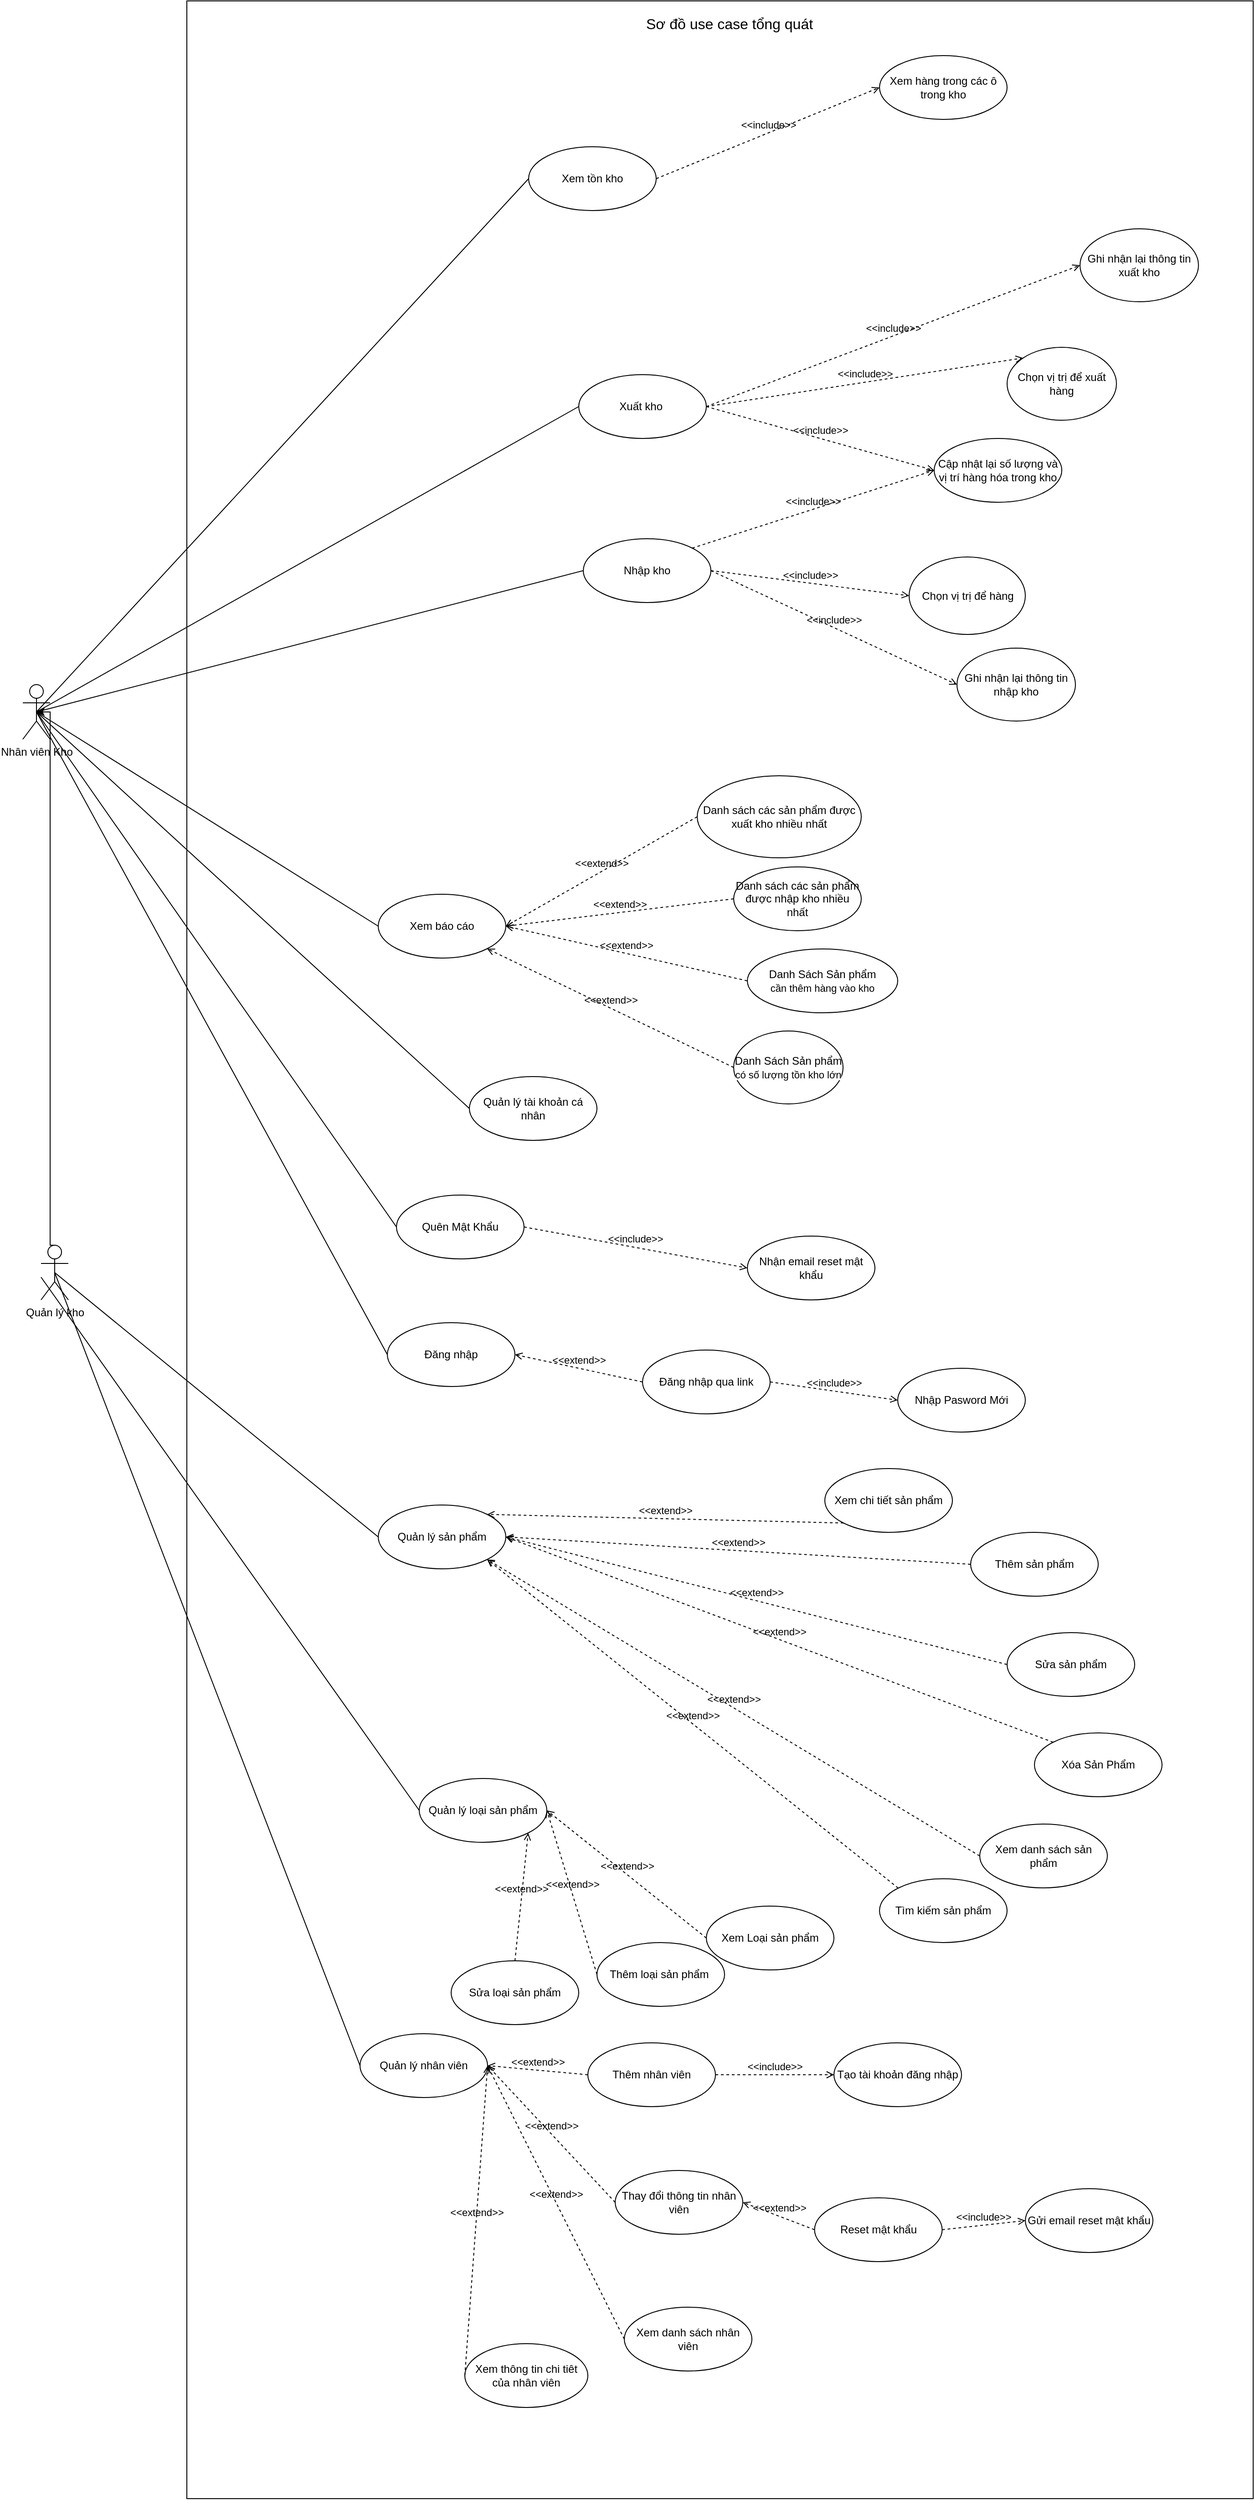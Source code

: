 <mxfile version="22.1.5" type="github">
  <diagram name="Page-1" id="esr7c8V9Vkb_bE5ZoR3p">
    <mxGraphModel dx="4477" dy="3697" grid="1" gridSize="10" guides="1" tooltips="1" connect="1" arrows="1" fold="1" page="1" pageScale="1" pageWidth="850" pageHeight="1100" math="0" shadow="0">
      <root>
        <mxCell id="0" />
        <mxCell id="1" parent="0" />
        <mxCell id="NqYPr9nM4gvlLxXtL_qy-1" value="Nhân viên Kho" style="shape=umlActor;verticalLabelPosition=bottom;verticalAlign=top;html=1;" parent="1" vertex="1">
          <mxGeometry x="120.02" y="70" width="30" height="60" as="geometry" />
        </mxCell>
        <mxCell id="NqYPr9nM4gvlLxXtL_qy-6" value="" style="rounded=0;whiteSpace=wrap;html=1;glass=0;strokeWidth=1;strokeColor=#000000;shadow=0;" parent="1" vertex="1">
          <mxGeometry x="300" y="-680" width="1170" height="2740" as="geometry" />
        </mxCell>
        <mxCell id="NqYPr9nM4gvlLxXtL_qy-7" value="Quản lý kho" style="shape=umlActor;verticalLabelPosition=bottom;verticalAlign=top;html=1;outlineConnect=0;" parent="1" vertex="1">
          <mxGeometry x="140" y="685" width="30" height="60" as="geometry" />
        </mxCell>
        <mxCell id="NqYPr9nM4gvlLxXtL_qy-24" value="Quản lý sản phẩm" style="ellipse;whiteSpace=wrap;html=1;" parent="1" vertex="1">
          <mxGeometry x="510" y="970" width="140" height="70" as="geometry" />
        </mxCell>
        <mxCell id="NqYPr9nM4gvlLxXtL_qy-26" value="" style="endArrow=none;html=1;rounded=0;exitX=0.5;exitY=0.5;exitDx=0;exitDy=0;exitPerimeter=0;entryX=0;entryY=0.5;entryDx=0;entryDy=0;" parent="1" source="NqYPr9nM4gvlLxXtL_qy-1" target="NqYPr9nM4gvlLxXtL_qy-64" edge="1">
          <mxGeometry width="50" height="50" relative="1" as="geometry">
            <mxPoint x="310" y="285" as="sourcePoint" />
            <mxPoint x="605" y="265" as="targetPoint" />
          </mxGeometry>
        </mxCell>
        <mxCell id="NqYPr9nM4gvlLxXtL_qy-27" value="Quản lý nhân viên" style="ellipse;whiteSpace=wrap;html=1;" parent="1" vertex="1">
          <mxGeometry x="490" y="1550" width="140" height="70" as="geometry" />
        </mxCell>
        <mxCell id="NqYPr9nM4gvlLxXtL_qy-32" value="" style="endArrow=none;html=1;rounded=0;entryX=0;entryY=0.5;entryDx=0;entryDy=0;exitX=0.5;exitY=0.5;exitDx=0;exitDy=0;exitPerimeter=0;" parent="1" source="NqYPr9nM4gvlLxXtL_qy-7" target="NqYPr9nM4gvlLxXtL_qy-27" edge="1">
          <mxGeometry width="50" height="50" relative="1" as="geometry">
            <mxPoint x="240" y="800" as="sourcePoint" />
            <mxPoint x="455" y="925" as="targetPoint" />
          </mxGeometry>
        </mxCell>
        <mxCell id="NqYPr9nM4gvlLxXtL_qy-33" value="Thêm nhân viên" style="ellipse;whiteSpace=wrap;html=1;" parent="1" vertex="1">
          <mxGeometry x="740" y="1560" width="140" height="70" as="geometry" />
        </mxCell>
        <mxCell id="NqYPr9nM4gvlLxXtL_qy-34" value="Thay đổi thông tin nhân viên" style="ellipse;whiteSpace=wrap;html=1;" parent="1" vertex="1">
          <mxGeometry x="770" y="1700" width="140" height="70" as="geometry" />
        </mxCell>
        <mxCell id="NqYPr9nM4gvlLxXtL_qy-37" value="&amp;lt;&amp;lt;extend&amp;gt;&amp;gt;" style="html=1;verticalAlign=bottom;labelBackgroundColor=none;endArrow=open;endFill=0;dashed=1;rounded=0;entryX=1;entryY=0.5;entryDx=0;entryDy=0;exitX=0;exitY=0.5;exitDx=0;exitDy=0;" parent="1" source="NqYPr9nM4gvlLxXtL_qy-33" target="NqYPr9nM4gvlLxXtL_qy-27" edge="1">
          <mxGeometry width="160" relative="1" as="geometry">
            <mxPoint x="430" y="950" as="sourcePoint" />
            <mxPoint x="590" y="950" as="targetPoint" />
          </mxGeometry>
        </mxCell>
        <mxCell id="NqYPr9nM4gvlLxXtL_qy-38" value="&amp;lt;&amp;lt;extend&amp;gt;&amp;gt;" style="html=1;verticalAlign=bottom;labelBackgroundColor=none;endArrow=open;endFill=0;dashed=1;rounded=0;entryX=1;entryY=0.5;entryDx=0;entryDy=0;exitX=0;exitY=0.5;exitDx=0;exitDy=0;" parent="1" source="NqYPr9nM4gvlLxXtL_qy-34" target="NqYPr9nM4gvlLxXtL_qy-27" edge="1">
          <mxGeometry width="160" relative="1" as="geometry">
            <mxPoint x="680" y="945" as="sourcePoint" />
            <mxPoint x="490" y="905" as="targetPoint" />
          </mxGeometry>
        </mxCell>
        <mxCell id="NqYPr9nM4gvlLxXtL_qy-41" value="Tạo tài khoản đăng nhập" style="ellipse;whiteSpace=wrap;html=1;" parent="1" vertex="1">
          <mxGeometry x="1010" y="1560" width="140" height="70" as="geometry" />
        </mxCell>
        <mxCell id="NqYPr9nM4gvlLxXtL_qy-42" value="&amp;lt;&amp;lt;include&amp;gt;&amp;gt;" style="html=1;verticalAlign=bottom;labelBackgroundColor=none;endArrow=open;endFill=0;dashed=1;rounded=0;entryX=0;entryY=0.5;entryDx=0;entryDy=0;exitX=1;exitY=0.5;exitDx=0;exitDy=0;" parent="1" source="NqYPr9nM4gvlLxXtL_qy-33" target="NqYPr9nM4gvlLxXtL_qy-41" edge="1">
          <mxGeometry width="160" relative="1" as="geometry">
            <mxPoint x="550" y="910" as="sourcePoint" />
            <mxPoint x="710" y="910" as="targetPoint" />
          </mxGeometry>
        </mxCell>
        <mxCell id="NqYPr9nM4gvlLxXtL_qy-46" value="Reset mật khẩu" style="ellipse;whiteSpace=wrap;html=1;" parent="1" vertex="1">
          <mxGeometry x="988.75" y="1730" width="140" height="70" as="geometry" />
        </mxCell>
        <mxCell id="NqYPr9nM4gvlLxXtL_qy-47" value="&amp;lt;&amp;lt;extend&amp;gt;&amp;gt;" style="html=1;verticalAlign=bottom;labelBackgroundColor=none;endArrow=open;endFill=0;dashed=1;rounded=0;exitX=0;exitY=0.5;exitDx=0;exitDy=0;entryX=1;entryY=0.5;entryDx=0;entryDy=0;" parent="1" source="NqYPr9nM4gvlLxXtL_qy-46" target="NqYPr9nM4gvlLxXtL_qy-34" edge="1">
          <mxGeometry width="160" relative="1" as="geometry">
            <mxPoint x="560" y="1020" as="sourcePoint" />
            <mxPoint x="720" y="1020" as="targetPoint" />
          </mxGeometry>
        </mxCell>
        <mxCell id="NqYPr9nM4gvlLxXtL_qy-49" value="Thêm sản phẩm" style="ellipse;whiteSpace=wrap;html=1;" parent="1" vertex="1">
          <mxGeometry x="1160" y="1000" width="140" height="70" as="geometry" />
        </mxCell>
        <mxCell id="NqYPr9nM4gvlLxXtL_qy-50" value="Sửa sản phẩm" style="ellipse;whiteSpace=wrap;html=1;" parent="1" vertex="1">
          <mxGeometry x="1200" y="1110" width="140" height="70" as="geometry" />
        </mxCell>
        <mxCell id="NqYPr9nM4gvlLxXtL_qy-55" style="edgeStyle=orthogonalEdgeStyle;rounded=0;orthogonalLoop=1;jettySize=auto;html=1;exitX=0.5;exitY=0;exitDx=0;exitDy=0;exitPerimeter=0;entryX=0.5;entryY=0.5;entryDx=0;entryDy=0;entryPerimeter=0;" parent="1" source="NqYPr9nM4gvlLxXtL_qy-7" target="NqYPr9nM4gvlLxXtL_qy-1" edge="1">
          <mxGeometry relative="1" as="geometry">
            <Array as="points">
              <mxPoint x="150" y="685" />
              <mxPoint x="150" y="100" />
            </Array>
          </mxGeometry>
        </mxCell>
        <mxCell id="NqYPr9nM4gvlLxXtL_qy-58" value="&amp;lt;&amp;lt;extend&amp;gt;&amp;gt;" style="html=1;verticalAlign=bottom;labelBackgroundColor=none;endArrow=open;endFill=0;dashed=1;rounded=0;entryX=1;entryY=0.5;entryDx=0;entryDy=0;exitX=0;exitY=0.5;exitDx=0;exitDy=0;" parent="1" source="NqYPr9nM4gvlLxXtL_qy-49" target="NqYPr9nM4gvlLxXtL_qy-24" edge="1">
          <mxGeometry x="0.0" width="160" relative="1" as="geometry">
            <mxPoint x="760" y="425" as="sourcePoint" />
            <mxPoint x="550" y="635" as="targetPoint" />
            <mxPoint as="offset" />
          </mxGeometry>
        </mxCell>
        <mxCell id="NqYPr9nM4gvlLxXtL_qy-59" value="&amp;lt;&amp;lt;extend&amp;gt;&amp;gt;" style="html=1;verticalAlign=bottom;labelBackgroundColor=none;endArrow=open;endFill=0;dashed=1;rounded=0;entryX=1;entryY=0.5;entryDx=0;entryDy=0;exitX=0;exitY=0.5;exitDx=0;exitDy=0;" parent="1" source="NqYPr9nM4gvlLxXtL_qy-50" target="NqYPr9nM4gvlLxXtL_qy-24" edge="1">
          <mxGeometry width="160" relative="1" as="geometry">
            <mxPoint x="700" y="575" as="sourcePoint" />
            <mxPoint x="550" y="635" as="targetPoint" />
          </mxGeometry>
        </mxCell>
        <mxCell id="NqYPr9nM4gvlLxXtL_qy-63" value="Nhập kho" style="ellipse;whiteSpace=wrap;html=1;" parent="1" vertex="1">
          <mxGeometry x="735" y="-90" width="140" height="70" as="geometry" />
        </mxCell>
        <mxCell id="NqYPr9nM4gvlLxXtL_qy-64" value="Xuất kho&amp;nbsp;" style="ellipse;whiteSpace=wrap;html=1;" parent="1" vertex="1">
          <mxGeometry x="730" y="-270" width="140" height="70" as="geometry" />
        </mxCell>
        <mxCell id="NqYPr9nM4gvlLxXtL_qy-66" value="Quản lý tài khoản cá nhân" style="ellipse;whiteSpace=wrap;html=1;" parent="1" vertex="1">
          <mxGeometry x="610" y="500" width="140" height="70" as="geometry" />
        </mxCell>
        <mxCell id="NqYPr9nM4gvlLxXtL_qy-67" value="Xem báo cáo" style="ellipse;whiteSpace=wrap;html=1;" parent="1" vertex="1">
          <mxGeometry x="510" y="300" width="140" height="70" as="geometry" />
        </mxCell>
        <mxCell id="NqYPr9nM4gvlLxXtL_qy-69" value="Quản lý loại sản phẩm" style="ellipse;whiteSpace=wrap;html=1;" parent="1" vertex="1">
          <mxGeometry x="555" y="1270" width="140" height="70" as="geometry" />
        </mxCell>
        <mxCell id="NqYPr9nM4gvlLxXtL_qy-70" value="" style="endArrow=none;html=1;rounded=0;entryX=0;entryY=0.5;entryDx=0;entryDy=0;" parent="1" target="NqYPr9nM4gvlLxXtL_qy-69" edge="1">
          <mxGeometry width="50" height="50" relative="1" as="geometry">
            <mxPoint x="140" y="720" as="sourcePoint" />
            <mxPoint x="440" y="705" as="targetPoint" />
          </mxGeometry>
        </mxCell>
        <mxCell id="NqYPr9nM4gvlLxXtL_qy-72" value="Thêm loại sản phẩm&amp;nbsp;" style="ellipse;whiteSpace=wrap;html=1;" parent="1" vertex="1">
          <mxGeometry x="750" y="1450" width="140" height="70" as="geometry" />
        </mxCell>
        <mxCell id="NqYPr9nM4gvlLxXtL_qy-74" value="Xem Loại sản phẩm" style="ellipse;whiteSpace=wrap;html=1;" parent="1" vertex="1">
          <mxGeometry x="870" y="1410" width="140" height="70" as="geometry" />
        </mxCell>
        <mxCell id="NqYPr9nM4gvlLxXtL_qy-77" value="&amp;lt;&amp;lt;extend&amp;gt;&amp;gt;" style="html=1;verticalAlign=bottom;labelBackgroundColor=none;endArrow=open;endFill=0;dashed=1;rounded=0;entryX=1;entryY=0.5;entryDx=0;entryDy=0;exitX=0;exitY=0.5;exitDx=0;exitDy=0;" parent="1" source="NqYPr9nM4gvlLxXtL_qy-74" target="NqYPr9nM4gvlLxXtL_qy-69" edge="1">
          <mxGeometry width="160" relative="1" as="geometry">
            <mxPoint x="530" y="1070" as="sourcePoint" />
            <mxPoint x="690" y="1070" as="targetPoint" />
          </mxGeometry>
        </mxCell>
        <mxCell id="NqYPr9nM4gvlLxXtL_qy-80" value="&amp;lt;&amp;lt;extend&amp;gt;&amp;gt;" style="html=1;verticalAlign=bottom;labelBackgroundColor=none;endArrow=open;endFill=0;dashed=1;rounded=0;exitX=0;exitY=0.5;exitDx=0;exitDy=0;entryX=1;entryY=0.5;entryDx=0;entryDy=0;" parent="1" source="NqYPr9nM4gvlLxXtL_qy-72" target="NqYPr9nM4gvlLxXtL_qy-69" edge="1">
          <mxGeometry width="160" relative="1" as="geometry">
            <mxPoint x="720" y="1075" as="sourcePoint" />
            <mxPoint x="620" y="940" as="targetPoint" />
          </mxGeometry>
        </mxCell>
        <mxCell id="NqYPr9nM4gvlLxXtL_qy-83" value="" style="endArrow=none;html=1;rounded=0;exitX=0.5;exitY=0.5;exitDx=0;exitDy=0;exitPerimeter=0;entryX=0;entryY=0.5;entryDx=0;entryDy=0;" parent="1" source="NqYPr9nM4gvlLxXtL_qy-1" target="NqYPr9nM4gvlLxXtL_qy-63" edge="1">
          <mxGeometry width="50" height="50" relative="1" as="geometry">
            <mxPoint x="340.02" y="295" as="sourcePoint" />
            <mxPoint x="700" y="50" as="targetPoint" />
          </mxGeometry>
        </mxCell>
        <mxCell id="NqYPr9nM4gvlLxXtL_qy-84" value="" style="endArrow=none;html=1;rounded=0;exitX=0.5;exitY=0.5;exitDx=0;exitDy=0;exitPerimeter=0;entryX=0;entryY=0.5;entryDx=0;entryDy=0;" parent="1" source="NqYPr9nM4gvlLxXtL_qy-1" target="NqYPr9nM4gvlLxXtL_qy-67" edge="1">
          <mxGeometry width="50" height="50" relative="1" as="geometry">
            <mxPoint x="330" y="305" as="sourcePoint" />
            <mxPoint x="625" y="285" as="targetPoint" />
          </mxGeometry>
        </mxCell>
        <mxCell id="NqYPr9nM4gvlLxXtL_qy-87" value="" style="endArrow=none;html=1;rounded=0;entryX=0;entryY=0.5;entryDx=0;entryDy=0;exitX=0.5;exitY=0.5;exitDx=0;exitDy=0;exitPerimeter=0;" parent="1" source="NqYPr9nM4gvlLxXtL_qy-1" target="NqYPr9nM4gvlLxXtL_qy-66" edge="1">
          <mxGeometry width="50" height="50" relative="1" as="geometry">
            <mxPoint x="180" y="390" as="sourcePoint" />
            <mxPoint x="655" y="315" as="targetPoint" />
          </mxGeometry>
        </mxCell>
        <mxCell id="NqYPr9nM4gvlLxXtL_qy-90" value="Quên Mật Khẩu" style="ellipse;whiteSpace=wrap;html=1;" parent="1" vertex="1">
          <mxGeometry x="530" y="630" width="140" height="70" as="geometry" />
        </mxCell>
        <mxCell id="NqYPr9nM4gvlLxXtL_qy-94" value="" style="endArrow=none;html=1;rounded=0;entryX=0;entryY=0.5;entryDx=0;entryDy=0;exitX=0.5;exitY=0.5;exitDx=0;exitDy=0;exitPerimeter=0;" parent="1" source="NqYPr9nM4gvlLxXtL_qy-7" target="NqYPr9nM4gvlLxXtL_qy-24" edge="1">
          <mxGeometry width="50" height="50" relative="1" as="geometry">
            <mxPoint x="220" y="492.5" as="sourcePoint" />
            <mxPoint x="540" y="697.5" as="targetPoint" />
          </mxGeometry>
        </mxCell>
        <mxCell id="NqYPr9nM4gvlLxXtL_qy-95" value="Đăng nhập" style="ellipse;whiteSpace=wrap;html=1;" parent="1" vertex="1">
          <mxGeometry x="520" y="770" width="140" height="70" as="geometry" />
        </mxCell>
        <mxCell id="NqYPr9nM4gvlLxXtL_qy-97" value="" style="endArrow=none;html=1;rounded=0;entryX=0;entryY=0.5;entryDx=0;entryDy=0;exitX=0.5;exitY=0.5;exitDx=0;exitDy=0;exitPerimeter=0;" parent="1" source="NqYPr9nM4gvlLxXtL_qy-1" target="NqYPr9nM4gvlLxXtL_qy-95" edge="1">
          <mxGeometry width="50" height="50" relative="1" as="geometry">
            <mxPoint x="145" y="725" as="sourcePoint" />
            <mxPoint x="430" y="585" as="targetPoint" />
          </mxGeometry>
        </mxCell>
        <mxCell id="NqYPr9nM4gvlLxXtL_qy-105" value="Danh sách các sản phẩm được xuất kho nhiều nhất" style="ellipse;whiteSpace=wrap;html=1;" parent="1" vertex="1">
          <mxGeometry x="860" y="170" width="180" height="90" as="geometry" />
        </mxCell>
        <mxCell id="NqYPr9nM4gvlLxXtL_qy-106" value="Danh sách các sản phẩm được nhập kho nhiều nhất" style="ellipse;whiteSpace=wrap;html=1;" parent="1" vertex="1">
          <mxGeometry x="900" y="270" width="140" height="70" as="geometry" />
        </mxCell>
        <mxCell id="NqYPr9nM4gvlLxXtL_qy-107" value="Danh Sách Sản phẩm&lt;br style=&quot;border-color: var(--border-color); font-size: 11px;&quot;&gt;&lt;span style=&quot;border-color: var(--border-color); font-size: 11px;&quot;&gt;cần thêm hàng vào kho&lt;/span&gt;" style="ellipse;whiteSpace=wrap;html=1;" parent="1" vertex="1">
          <mxGeometry x="915" y="360" width="165" height="70" as="geometry" />
        </mxCell>
        <mxCell id="NqYPr9nM4gvlLxXtL_qy-109" value="Xem tồn kho" style="ellipse;whiteSpace=wrap;html=1;" parent="1" vertex="1">
          <mxGeometry x="675" y="-520" width="140" height="70" as="geometry" />
        </mxCell>
        <mxCell id="NqYPr9nM4gvlLxXtL_qy-110" value="" style="endArrow=none;html=1;rounded=0;exitX=0.5;exitY=0.5;exitDx=0;exitDy=0;exitPerimeter=0;entryX=0;entryY=0.5;entryDx=0;entryDy=0;" parent="1" source="NqYPr9nM4gvlLxXtL_qy-1" target="NqYPr9nM4gvlLxXtL_qy-109" edge="1">
          <mxGeometry width="50" height="50" relative="1" as="geometry">
            <mxPoint x="145" y="110" as="sourcePoint" />
            <mxPoint x="670" y="-195" as="targetPoint" />
          </mxGeometry>
        </mxCell>
        <mxCell id="NqYPr9nM4gvlLxXtL_qy-112" value="&amp;lt;&amp;lt;extend&amp;gt;&amp;gt;" style="html=1;verticalAlign=bottom;labelBackgroundColor=none;endArrow=open;endFill=0;dashed=1;rounded=0;entryX=1;entryY=0.5;entryDx=0;entryDy=0;exitX=0;exitY=0.5;exitDx=0;exitDy=0;" parent="1" source="NqYPr9nM4gvlLxXtL_qy-107" target="NqYPr9nM4gvlLxXtL_qy-67" edge="1">
          <mxGeometry width="160" relative="1" as="geometry">
            <mxPoint x="1090" y="-95" as="sourcePoint" />
            <mxPoint x="815" y="35" as="targetPoint" />
          </mxGeometry>
        </mxCell>
        <mxCell id="NqYPr9nM4gvlLxXtL_qy-113" value="&amp;lt;&amp;lt;extend&amp;gt;&amp;gt;" style="html=1;verticalAlign=bottom;labelBackgroundColor=none;endArrow=open;endFill=0;dashed=1;rounded=0;entryX=1;entryY=0.5;entryDx=0;entryDy=0;exitX=0;exitY=0.5;exitDx=0;exitDy=0;" parent="1" source="NqYPr9nM4gvlLxXtL_qy-106" target="NqYPr9nM4gvlLxXtL_qy-67" edge="1">
          <mxGeometry width="160" relative="1" as="geometry">
            <mxPoint x="1100" y="-85" as="sourcePoint" />
            <mxPoint x="825" y="45" as="targetPoint" />
          </mxGeometry>
        </mxCell>
        <mxCell id="NqYPr9nM4gvlLxXtL_qy-114" value="&amp;lt;&amp;lt;extend&amp;gt;&amp;gt;" style="html=1;verticalAlign=bottom;labelBackgroundColor=none;endArrow=open;endFill=0;dashed=1;rounded=0;entryX=1;entryY=0.5;entryDx=0;entryDy=0;exitX=0;exitY=0.5;exitDx=0;exitDy=0;" parent="1" source="NqYPr9nM4gvlLxXtL_qy-105" target="NqYPr9nM4gvlLxXtL_qy-67" edge="1">
          <mxGeometry width="160" relative="1" as="geometry">
            <mxPoint x="1110" y="-75" as="sourcePoint" />
            <mxPoint x="835" y="55" as="targetPoint" />
          </mxGeometry>
        </mxCell>
        <mxCell id="NqYPr9nM4gvlLxXtL_qy-118" value="&lt;font style=&quot;font-size: 16px;&quot;&gt;Sơ đồ use case tổng quát&lt;/font&gt;" style="text;html=1;align=center;verticalAlign=middle;resizable=0;points=[];autosize=1;strokeColor=none;fillColor=none;" parent="1" vertex="1">
          <mxGeometry x="790" y="-670" width="210" height="30" as="geometry" />
        </mxCell>
        <mxCell id="CfH61lomtQ87uOwbVgtj-1" value="Danh Sách Sản phẩm&lt;br style=&quot;border-color: var(--border-color); font-size: 11px;&quot;&gt;&lt;span style=&quot;font-size: 11px; background-color: rgb(255, 255, 255);&quot;&gt;có số lượng tồn kho lớn&lt;/span&gt;" style="ellipse;whiteSpace=wrap;html=1;" parent="1" vertex="1">
          <mxGeometry x="900" y="450" width="120" height="80" as="geometry" />
        </mxCell>
        <mxCell id="CfH61lomtQ87uOwbVgtj-2" value="&amp;lt;&amp;lt;extend&amp;gt;&amp;gt;" style="html=1;verticalAlign=bottom;labelBackgroundColor=none;endArrow=open;endFill=0;dashed=1;rounded=0;exitX=0;exitY=0.5;exitDx=0;exitDy=0;entryX=1;entryY=1;entryDx=0;entryDy=0;" parent="1" source="CfH61lomtQ87uOwbVgtj-1" target="NqYPr9nM4gvlLxXtL_qy-67" edge="1">
          <mxGeometry width="160" relative="1" as="geometry">
            <mxPoint x="790" y="110" as="sourcePoint" />
            <mxPoint x="820" y="20" as="targetPoint" />
          </mxGeometry>
        </mxCell>
        <mxCell id="CfH61lomtQ87uOwbVgtj-3" value="Chọn vị trị để hàng" style="ellipse;whiteSpace=wrap;html=1;" parent="1" vertex="1">
          <mxGeometry x="1092.5" y="-70" width="127.5" height="85" as="geometry" />
        </mxCell>
        <mxCell id="CfH61lomtQ87uOwbVgtj-4" value="Ghi nhận lại thông tin nhập kho" style="ellipse;whiteSpace=wrap;html=1;" parent="1" vertex="1">
          <mxGeometry x="1145" y="30" width="130" height="80" as="geometry" />
        </mxCell>
        <mxCell id="CfH61lomtQ87uOwbVgtj-6" value="Chọn vị trị để xuất hàng" style="ellipse;whiteSpace=wrap;html=1;" parent="1" vertex="1">
          <mxGeometry x="1200" y="-300" width="120" height="80" as="geometry" />
        </mxCell>
        <mxCell id="CfH61lomtQ87uOwbVgtj-7" value="Ghi nhận lại thông tin xuất kho" style="ellipse;whiteSpace=wrap;html=1;" parent="1" vertex="1">
          <mxGeometry x="1280" y="-430" width="130" height="80" as="geometry" />
        </mxCell>
        <mxCell id="CfH61lomtQ87uOwbVgtj-9" value="Nhận email reset mật khẩu" style="ellipse;whiteSpace=wrap;html=1;" parent="1" vertex="1">
          <mxGeometry x="915" y="675" width="140" height="70" as="geometry" />
        </mxCell>
        <mxCell id="CfH61lomtQ87uOwbVgtj-11" value="Gửi email reset mật khẩu" style="ellipse;whiteSpace=wrap;html=1;" parent="1" vertex="1">
          <mxGeometry x="1220" y="1720" width="140" height="70" as="geometry" />
        </mxCell>
        <mxCell id="CfH61lomtQ87uOwbVgtj-12" value="&amp;lt;&amp;lt;include&amp;gt;&amp;gt;" style="html=1;verticalAlign=bottom;labelBackgroundColor=none;endArrow=open;endFill=0;dashed=1;rounded=0;exitX=1;exitY=0.5;exitDx=0;exitDy=0;entryX=0;entryY=0.5;entryDx=0;entryDy=0;" parent="1" source="NqYPr9nM4gvlLxXtL_qy-46" target="CfH61lomtQ87uOwbVgtj-11" edge="1">
          <mxGeometry width="160" relative="1" as="geometry">
            <mxPoint x="750" y="1570" as="sourcePoint" />
            <mxPoint x="910" y="1570" as="targetPoint" />
          </mxGeometry>
        </mxCell>
        <mxCell id="CfH61lomtQ87uOwbVgtj-13" value="&amp;lt;&amp;lt;include&amp;gt;&amp;gt;" style="html=1;verticalAlign=bottom;labelBackgroundColor=none;endArrow=open;endFill=0;dashed=1;rounded=0;entryX=0;entryY=0.5;entryDx=0;entryDy=0;exitX=1;exitY=0.5;exitDx=0;exitDy=0;" parent="1" source="NqYPr9nM4gvlLxXtL_qy-90" target="CfH61lomtQ87uOwbVgtj-9" edge="1">
          <mxGeometry width="160" relative="1" as="geometry">
            <mxPoint x="730" y="360" as="sourcePoint" />
            <mxPoint x="890" y="360" as="targetPoint" />
          </mxGeometry>
        </mxCell>
        <mxCell id="CfH61lomtQ87uOwbVgtj-14" value="Cập nhật lại số lượng và vị trí hàng hóa trong kho" style="ellipse;whiteSpace=wrap;html=1;" parent="1" vertex="1">
          <mxGeometry x="1120" y="-200" width="140" height="70" as="geometry" />
        </mxCell>
        <mxCell id="CfH61lomtQ87uOwbVgtj-17" value="&amp;lt;&amp;lt;include&amp;gt;&amp;gt;" style="html=1;verticalAlign=bottom;labelBackgroundColor=none;endArrow=open;endFill=0;dashed=1;rounded=0;entryX=0;entryY=0.5;entryDx=0;entryDy=0;exitX=1;exitY=0.5;exitDx=0;exitDy=0;" parent="1" source="NqYPr9nM4gvlLxXtL_qy-63" target="CfH61lomtQ87uOwbVgtj-3" edge="1">
          <mxGeometry width="160" relative="1" as="geometry">
            <mxPoint x="780" y="-140" as="sourcePoint" />
            <mxPoint x="940" y="-140" as="targetPoint" />
          </mxGeometry>
        </mxCell>
        <mxCell id="CfH61lomtQ87uOwbVgtj-18" value="&amp;lt;&amp;lt;include&amp;gt;&amp;gt;" style="html=1;verticalAlign=bottom;labelBackgroundColor=none;endArrow=open;endFill=0;dashed=1;rounded=0;entryX=0;entryY=0.5;entryDx=0;entryDy=0;exitX=1;exitY=0.5;exitDx=0;exitDy=0;" parent="1" source="NqYPr9nM4gvlLxXtL_qy-63" target="CfH61lomtQ87uOwbVgtj-4" edge="1">
          <mxGeometry width="160" relative="1" as="geometry">
            <mxPoint x="890" y="-95" as="sourcePoint" />
            <mxPoint x="1026" y="-32" as="targetPoint" />
          </mxGeometry>
        </mxCell>
        <mxCell id="CfH61lomtQ87uOwbVgtj-21" value="&amp;lt;&amp;lt;include&amp;gt;&amp;gt;" style="html=1;verticalAlign=bottom;labelBackgroundColor=none;endArrow=open;endFill=0;dashed=1;rounded=0;entryX=0;entryY=0.5;entryDx=0;entryDy=0;exitX=1;exitY=0;exitDx=0;exitDy=0;" parent="1" source="NqYPr9nM4gvlLxXtL_qy-63" target="CfH61lomtQ87uOwbVgtj-14" edge="1">
          <mxGeometry width="160" relative="1" as="geometry">
            <mxPoint x="780" y="-280" as="sourcePoint" />
            <mxPoint x="940" y="-280" as="targetPoint" />
          </mxGeometry>
        </mxCell>
        <mxCell id="CfH61lomtQ87uOwbVgtj-22" value="&amp;lt;&amp;lt;include&amp;gt;&amp;gt;" style="html=1;verticalAlign=bottom;labelBackgroundColor=none;endArrow=open;endFill=0;dashed=1;rounded=0;entryX=0;entryY=0.5;entryDx=0;entryDy=0;exitX=1;exitY=0.5;exitDx=0;exitDy=0;" parent="1" source="NqYPr9nM4gvlLxXtL_qy-64" target="CfH61lomtQ87uOwbVgtj-14" edge="1">
          <mxGeometry width="160" relative="1" as="geometry">
            <mxPoint x="780" y="-420" as="sourcePoint" />
            <mxPoint x="940" y="-420" as="targetPoint" />
          </mxGeometry>
        </mxCell>
        <mxCell id="CfH61lomtQ87uOwbVgtj-24" value="&amp;lt;&amp;lt;include&amp;gt;&amp;gt;" style="html=1;verticalAlign=bottom;labelBackgroundColor=none;endArrow=open;endFill=0;dashed=1;rounded=0;entryX=0;entryY=0;entryDx=0;entryDy=0;exitX=1;exitY=0.5;exitDx=0;exitDy=0;" parent="1" source="NqYPr9nM4gvlLxXtL_qy-64" target="CfH61lomtQ87uOwbVgtj-6" edge="1">
          <mxGeometry width="160" relative="1" as="geometry">
            <mxPoint x="840" y="-225" as="sourcePoint" />
            <mxPoint x="1100" y="-135" as="targetPoint" />
          </mxGeometry>
        </mxCell>
        <mxCell id="CfH61lomtQ87uOwbVgtj-27" value="Xem hàng trong các ô trong kho" style="ellipse;whiteSpace=wrap;html=1;" parent="1" vertex="1">
          <mxGeometry x="1060" y="-620" width="140" height="70" as="geometry" />
        </mxCell>
        <mxCell id="ZsmSoKCuxxcDKjJ6YvJv-2" value="&amp;lt;&amp;lt;include&amp;gt;&amp;gt;" style="html=1;verticalAlign=bottom;labelBackgroundColor=none;endArrow=open;endFill=0;dashed=1;rounded=0;entryX=0;entryY=0.5;entryDx=0;entryDy=0;exitX=1;exitY=0.5;exitDx=0;exitDy=0;" parent="1" source="NqYPr9nM4gvlLxXtL_qy-109" target="CfH61lomtQ87uOwbVgtj-27" edge="1">
          <mxGeometry width="160" relative="1" as="geometry">
            <mxPoint x="1210" y="-455" as="sourcePoint" />
            <mxPoint x="820" y="-500" as="targetPoint" />
          </mxGeometry>
        </mxCell>
        <mxCell id="_TgnfqIB9Kr_B9WWtVEv-1" value="&amp;lt;&amp;lt;include&amp;gt;&amp;gt;" style="html=1;verticalAlign=bottom;labelBackgroundColor=none;endArrow=open;endFill=0;dashed=1;rounded=0;entryX=0;entryY=0.5;entryDx=0;entryDy=0;exitX=1;exitY=0.5;exitDx=0;exitDy=0;" parent="1" source="NqYPr9nM4gvlLxXtL_qy-64" target="CfH61lomtQ87uOwbVgtj-7" edge="1">
          <mxGeometry width="160" relative="1" as="geometry">
            <mxPoint x="880" y="-225" as="sourcePoint" />
            <mxPoint x="1228" y="-278" as="targetPoint" />
          </mxGeometry>
        </mxCell>
        <mxCell id="_TgnfqIB9Kr_B9WWtVEv-3" value="Xóa Sản Phẩm" style="ellipse;whiteSpace=wrap;html=1;" parent="1" vertex="1">
          <mxGeometry x="1230" y="1220" width="140" height="70" as="geometry" />
        </mxCell>
        <mxCell id="_TgnfqIB9Kr_B9WWtVEv-4" value="&amp;lt;&amp;lt;extend&amp;gt;&amp;gt;" style="html=1;verticalAlign=bottom;labelBackgroundColor=none;endArrow=open;endFill=0;dashed=1;rounded=0;entryX=1;entryY=0.5;entryDx=0;entryDy=0;exitX=0;exitY=0;exitDx=0;exitDy=0;" parent="1" source="_TgnfqIB9Kr_B9WWtVEv-3" target="NqYPr9nM4gvlLxXtL_qy-24" edge="1">
          <mxGeometry width="160" relative="1" as="geometry">
            <mxPoint x="1145" y="965" as="sourcePoint" />
            <mxPoint x="670" y="925" as="targetPoint" />
          </mxGeometry>
        </mxCell>
        <mxCell id="_TgnfqIB9Kr_B9WWtVEv-5" value="Xem danh sách sản phẩm" style="ellipse;whiteSpace=wrap;html=1;" parent="1" vertex="1">
          <mxGeometry x="1170" y="1320" width="140" height="70" as="geometry" />
        </mxCell>
        <mxCell id="_TgnfqIB9Kr_B9WWtVEv-6" value="&amp;lt;&amp;lt;extend&amp;gt;&amp;gt;" style="html=1;verticalAlign=bottom;labelBackgroundColor=none;endArrow=open;endFill=0;dashed=1;rounded=0;entryX=1;entryY=1;entryDx=0;entryDy=0;exitX=0;exitY=0.5;exitDx=0;exitDy=0;" parent="1" source="_TgnfqIB9Kr_B9WWtVEv-5" target="NqYPr9nM4gvlLxXtL_qy-24" edge="1">
          <mxGeometry width="160" relative="1" as="geometry">
            <mxPoint x="1111" y="1060" as="sourcePoint" />
            <mxPoint x="670" y="925" as="targetPoint" />
          </mxGeometry>
        </mxCell>
        <mxCell id="_TgnfqIB9Kr_B9WWtVEv-7" value="Xem chi tiết sản phẩm" style="ellipse;whiteSpace=wrap;html=1;" parent="1" vertex="1">
          <mxGeometry x="1000" y="930" width="140" height="70" as="geometry" />
        </mxCell>
        <mxCell id="_TgnfqIB9Kr_B9WWtVEv-8" value="&amp;lt;&amp;lt;extend&amp;gt;&amp;gt;" style="html=1;verticalAlign=bottom;labelBackgroundColor=none;endArrow=open;endFill=0;dashed=1;rounded=0;entryX=1;entryY=0;entryDx=0;entryDy=0;exitX=0;exitY=1;exitDx=0;exitDy=0;" parent="1" source="_TgnfqIB9Kr_B9WWtVEv-7" target="NqYPr9nM4gvlLxXtL_qy-24" edge="1">
          <mxGeometry x="0.0" width="160" relative="1" as="geometry">
            <mxPoint x="1055" y="845" as="sourcePoint" />
            <mxPoint x="670" y="925" as="targetPoint" />
            <mxPoint as="offset" />
          </mxGeometry>
        </mxCell>
        <mxCell id="_TgnfqIB9Kr_B9WWtVEv-9" value="Tìm kiếm sản phẩm" style="ellipse;whiteSpace=wrap;html=1;" parent="1" vertex="1">
          <mxGeometry x="1060" y="1380" width="140" height="70" as="geometry" />
        </mxCell>
        <mxCell id="_TgnfqIB9Kr_B9WWtVEv-10" value="&amp;lt;&amp;lt;extend&amp;gt;&amp;gt;" style="html=1;verticalAlign=bottom;labelBackgroundColor=none;endArrow=open;endFill=0;dashed=1;rounded=0;entryX=1;entryY=1;entryDx=0;entryDy=0;exitX=0;exitY=0;exitDx=0;exitDy=0;" parent="1" source="_TgnfqIB9Kr_B9WWtVEv-9" target="NqYPr9nM4gvlLxXtL_qy-24" edge="1">
          <mxGeometry width="160" relative="1" as="geometry">
            <mxPoint x="1050" y="1165" as="sourcePoint" />
            <mxPoint x="649" y="950" as="targetPoint" />
          </mxGeometry>
        </mxCell>
        <mxCell id="_TgnfqIB9Kr_B9WWtVEv-11" style="edgeStyle=orthogonalEdgeStyle;rounded=0;orthogonalLoop=1;jettySize=auto;html=1;exitX=0.5;exitY=1;exitDx=0;exitDy=0;" parent="1" source="_TgnfqIB9Kr_B9WWtVEv-5" target="_TgnfqIB9Kr_B9WWtVEv-5" edge="1">
          <mxGeometry relative="1" as="geometry" />
        </mxCell>
        <mxCell id="_TgnfqIB9Kr_B9WWtVEv-12" value="Đăng nhập qua link" style="ellipse;whiteSpace=wrap;html=1;" parent="1" vertex="1">
          <mxGeometry x="800" y="800" width="140" height="70" as="geometry" />
        </mxCell>
        <mxCell id="_TgnfqIB9Kr_B9WWtVEv-14" value="&amp;lt;&amp;lt;extend&amp;gt;&amp;gt;" style="html=1;verticalAlign=bottom;labelBackgroundColor=none;endArrow=open;endFill=0;dashed=1;rounded=0;entryX=1;entryY=0.5;entryDx=0;entryDy=0;exitX=0;exitY=0.5;exitDx=0;exitDy=0;" parent="1" source="_TgnfqIB9Kr_B9WWtVEv-12" target="NqYPr9nM4gvlLxXtL_qy-95" edge="1">
          <mxGeometry x="0.0" width="160" relative="1" as="geometry">
            <mxPoint x="1001" y="1030" as="sourcePoint" />
            <mxPoint x="619" y="1050" as="targetPoint" />
            <mxPoint as="offset" />
          </mxGeometry>
        </mxCell>
        <mxCell id="_TgnfqIB9Kr_B9WWtVEv-15" value="Nhập Pasword Mới" style="ellipse;whiteSpace=wrap;html=1;" parent="1" vertex="1">
          <mxGeometry x="1080" y="820" width="140" height="70" as="geometry" />
        </mxCell>
        <mxCell id="_TgnfqIB9Kr_B9WWtVEv-16" style="edgeStyle=orthogonalEdgeStyle;rounded=0;orthogonalLoop=1;jettySize=auto;html=1;exitX=0.5;exitY=1;exitDx=0;exitDy=0;" parent="1" source="_TgnfqIB9Kr_B9WWtVEv-12" target="_TgnfqIB9Kr_B9WWtVEv-12" edge="1">
          <mxGeometry relative="1" as="geometry" />
        </mxCell>
        <mxCell id="_TgnfqIB9Kr_B9WWtVEv-18" value="&amp;lt;&amp;lt;include&amp;gt;&amp;gt;" style="html=1;verticalAlign=bottom;labelBackgroundColor=none;endArrow=open;endFill=0;dashed=1;rounded=0;entryX=0;entryY=0.5;entryDx=0;entryDy=0;exitX=1;exitY=0.5;exitDx=0;exitDy=0;" parent="1" source="_TgnfqIB9Kr_B9WWtVEv-12" target="_TgnfqIB9Kr_B9WWtVEv-15" edge="1">
          <mxGeometry width="160" relative="1" as="geometry">
            <mxPoint x="965" y="795" as="sourcePoint" />
            <mxPoint x="1124" y="795" as="targetPoint" />
          </mxGeometry>
        </mxCell>
        <mxCell id="_TgnfqIB9Kr_B9WWtVEv-23" value="Xem danh sách nhân viên" style="ellipse;whiteSpace=wrap;html=1;" parent="1" vertex="1">
          <mxGeometry x="780" y="1850" width="140" height="70" as="geometry" />
        </mxCell>
        <mxCell id="_TgnfqIB9Kr_B9WWtVEv-24" value="&amp;lt;&amp;lt;extend&amp;gt;&amp;gt;" style="html=1;verticalAlign=bottom;labelBackgroundColor=none;endArrow=open;endFill=0;dashed=1;rounded=0;entryX=1;entryY=0.5;entryDx=0;entryDy=0;exitX=0;exitY=0.5;exitDx=0;exitDy=0;" parent="1" source="_TgnfqIB9Kr_B9WWtVEv-23" target="NqYPr9nM4gvlLxXtL_qy-27" edge="1">
          <mxGeometry width="160" relative="1" as="geometry">
            <mxPoint x="620" y="1000" as="sourcePoint" />
            <mxPoint x="570" y="1640" as="targetPoint" />
          </mxGeometry>
        </mxCell>
        <mxCell id="_TgnfqIB9Kr_B9WWtVEv-25" value="Xem thông tin chi tiêt của nhân viên" style="ellipse;whiteSpace=wrap;html=1;" parent="1" vertex="1">
          <mxGeometry x="605" y="1890" width="135" height="70" as="geometry" />
        </mxCell>
        <mxCell id="_TgnfqIB9Kr_B9WWtVEv-26" value="&amp;lt;&amp;lt;extend&amp;gt;&amp;gt;" style="html=1;verticalAlign=bottom;labelBackgroundColor=none;endArrow=open;endFill=0;dashed=1;rounded=0;entryX=1;entryY=0.5;entryDx=0;entryDy=0;exitX=0;exitY=0.5;exitDx=0;exitDy=0;" parent="1" source="_TgnfqIB9Kr_B9WWtVEv-25" target="NqYPr9nM4gvlLxXtL_qy-27" edge="1">
          <mxGeometry width="160" relative="1" as="geometry">
            <mxPoint x="550" y="1035" as="sourcePoint" />
            <mxPoint x="560" y="1620" as="targetPoint" />
          </mxGeometry>
        </mxCell>
        <mxCell id="_TgnfqIB9Kr_B9WWtVEv-29" style="edgeStyle=orthogonalEdgeStyle;rounded=0;orthogonalLoop=1;jettySize=auto;html=1;exitX=0.5;exitY=1;exitDx=0;exitDy=0;" parent="1" edge="1">
          <mxGeometry relative="1" as="geometry">
            <mxPoint x="840" y="585" as="sourcePoint" />
            <mxPoint x="840" y="585" as="targetPoint" />
          </mxGeometry>
        </mxCell>
        <mxCell id="_TgnfqIB9Kr_B9WWtVEv-30" value="" style="endArrow=none;html=1;rounded=0;entryX=0;entryY=0.5;entryDx=0;entryDy=0;exitX=0.5;exitY=0.5;exitDx=0;exitDy=0;exitPerimeter=0;" parent="1" source="NqYPr9nM4gvlLxXtL_qy-1" target="NqYPr9nM4gvlLxXtL_qy-90" edge="1">
          <mxGeometry width="50" height="50" relative="1" as="geometry">
            <mxPoint x="145" y="110" as="sourcePoint" />
            <mxPoint x="530" y="815" as="targetPoint" />
          </mxGeometry>
        </mxCell>
        <mxCell id="_TgnfqIB9Kr_B9WWtVEv-31" style="edgeStyle=orthogonalEdgeStyle;rounded=0;orthogonalLoop=1;jettySize=auto;html=1;exitX=0.5;exitY=1;exitDx=0;exitDy=0;" parent="1" source="CfH61lomtQ87uOwbVgtj-9" target="CfH61lomtQ87uOwbVgtj-9" edge="1">
          <mxGeometry relative="1" as="geometry" />
        </mxCell>
        <mxCell id="_TgnfqIB9Kr_B9WWtVEv-32" value="Sửa loại sản phẩm" style="ellipse;whiteSpace=wrap;html=1;" parent="1" vertex="1">
          <mxGeometry x="590" y="1470" width="140" height="70" as="geometry" />
        </mxCell>
        <mxCell id="_TgnfqIB9Kr_B9WWtVEv-34" value="&amp;lt;&amp;lt;extend&amp;gt;&amp;gt;" style="html=1;verticalAlign=bottom;labelBackgroundColor=none;endArrow=open;endFill=0;dashed=1;rounded=0;exitX=0.5;exitY=0;exitDx=0;exitDy=0;entryX=1;entryY=1;entryDx=0;entryDy=0;" parent="1" source="_TgnfqIB9Kr_B9WWtVEv-32" target="NqYPr9nM4gvlLxXtL_qy-69" edge="1">
          <mxGeometry width="160" relative="1" as="geometry">
            <mxPoint x="760" y="1495" as="sourcePoint" />
            <mxPoint x="705" y="1315" as="targetPoint" />
          </mxGeometry>
        </mxCell>
      </root>
    </mxGraphModel>
  </diagram>
</mxfile>
